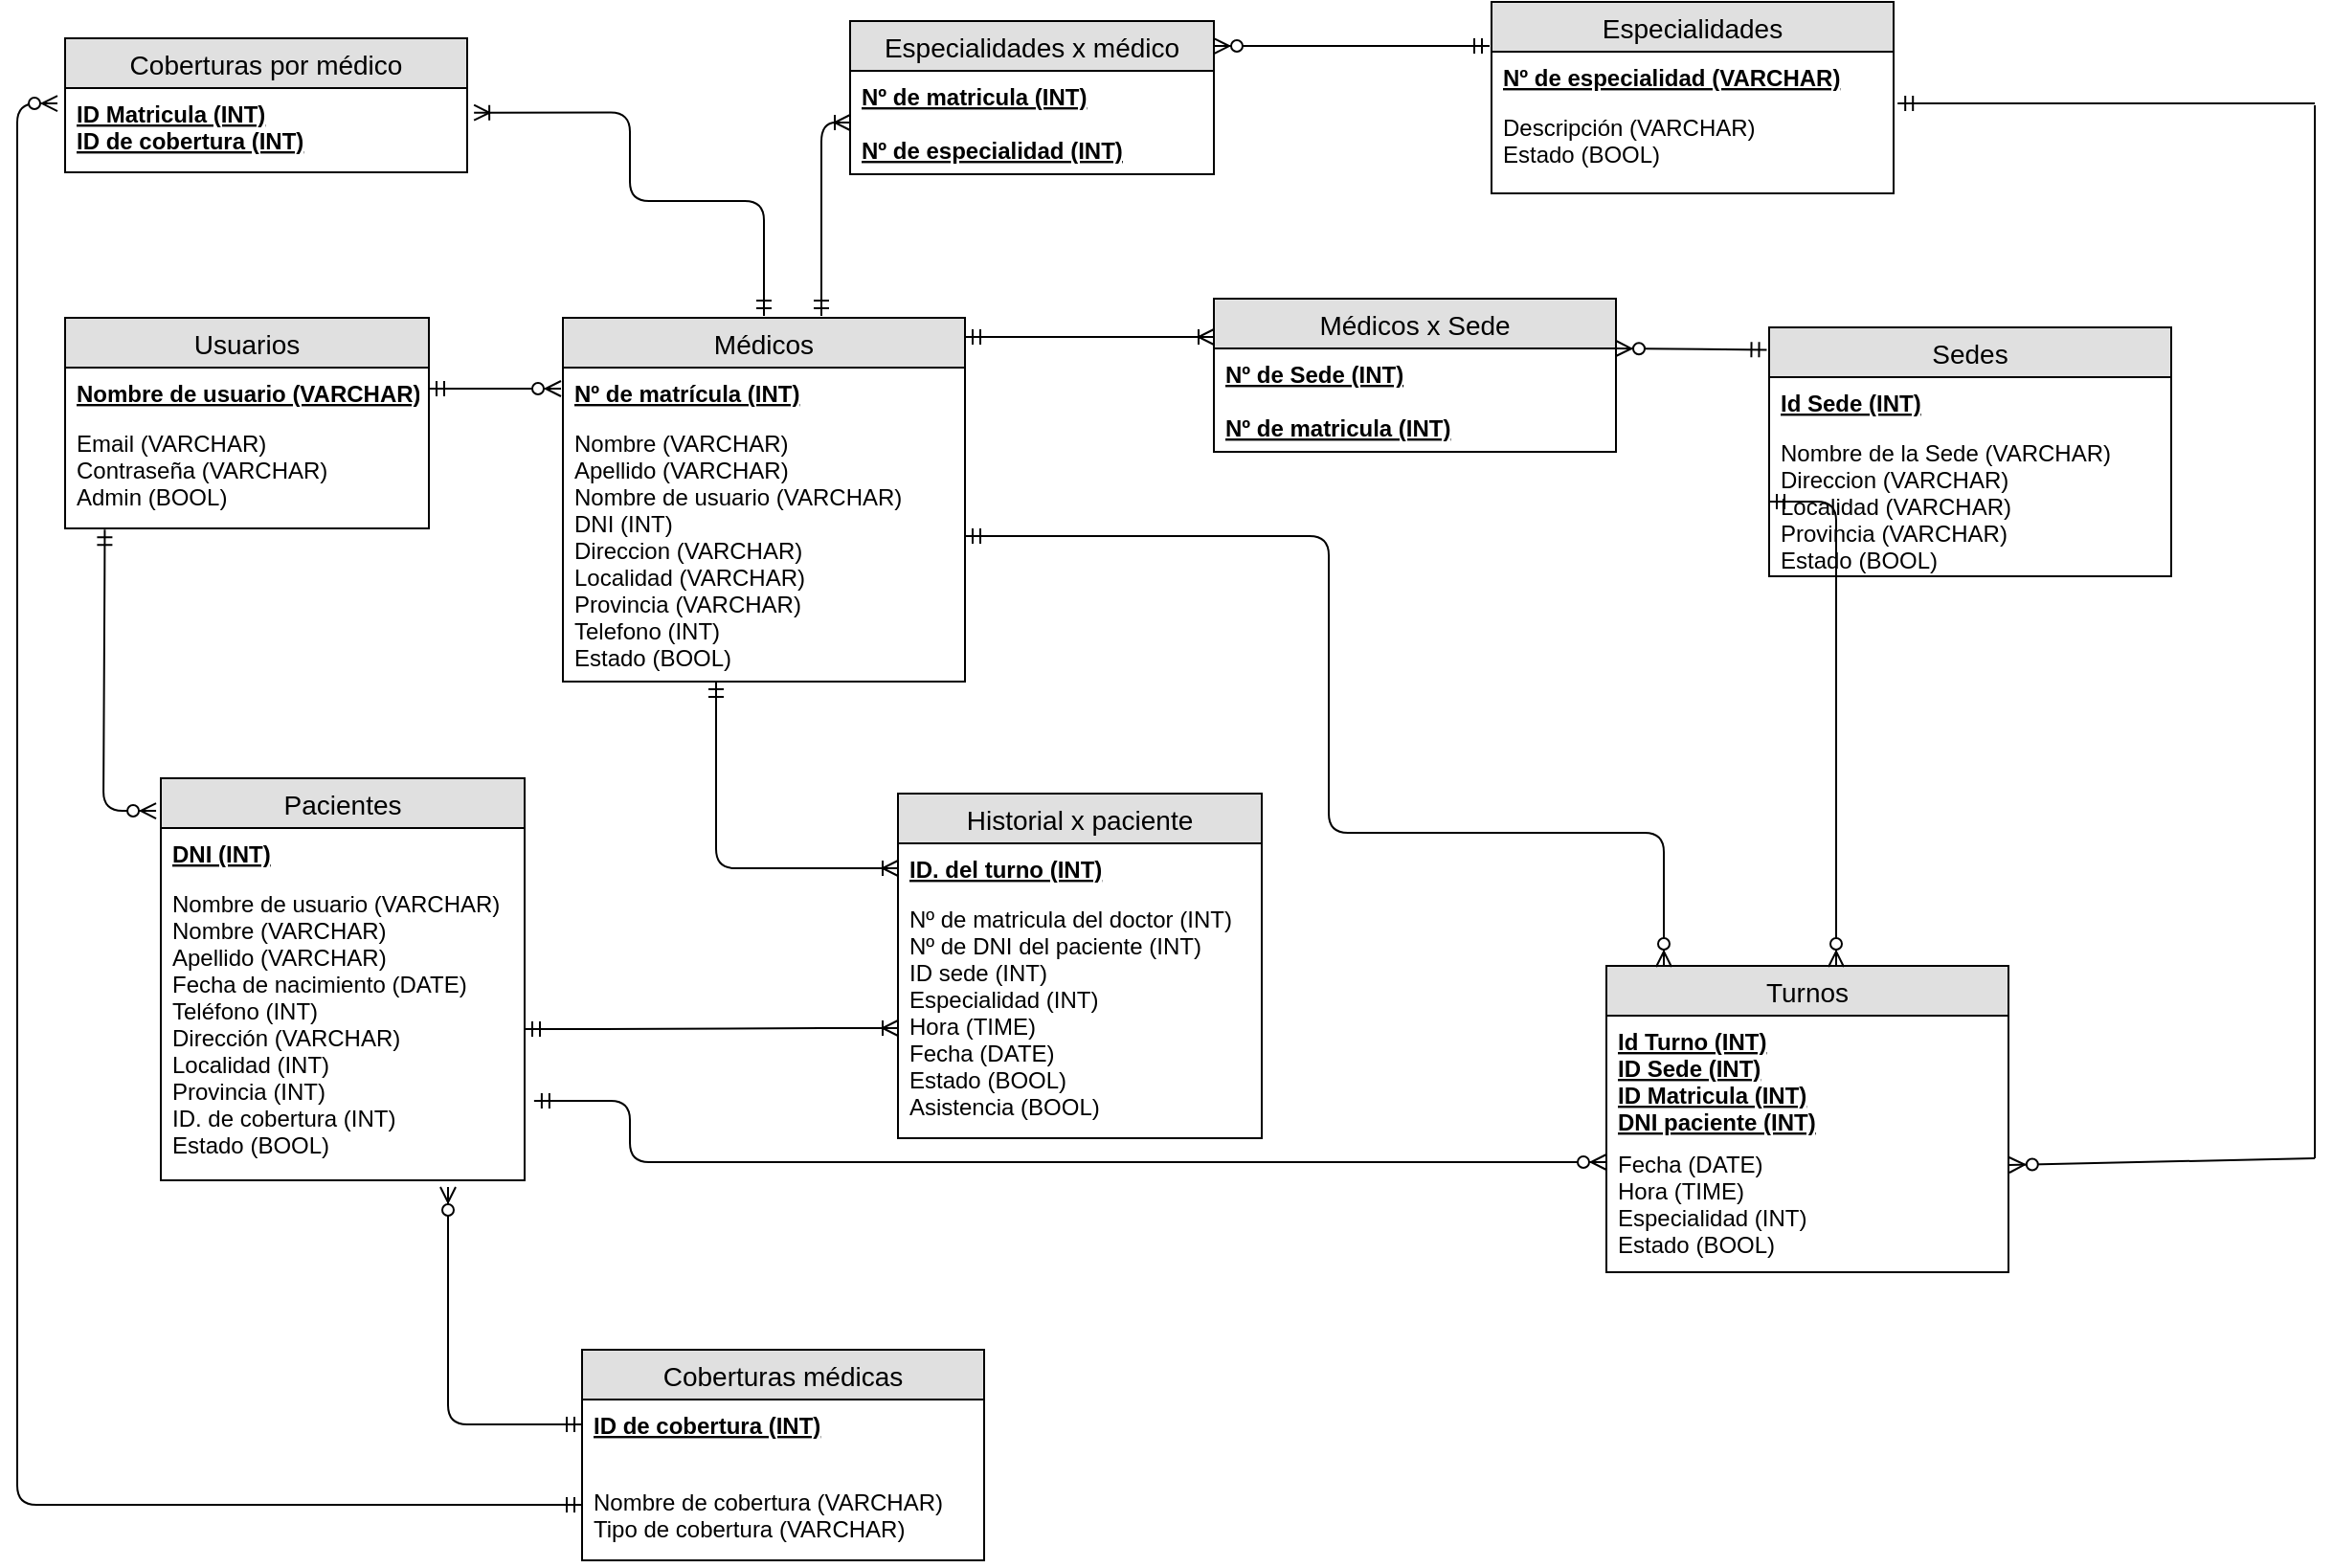 <mxfile version="11.2.9" pages="1"><diagram id="e8ZjZGuya6DN2mqRjdLB" name="Page-1"><mxGraphModel dx="854" dy="419" grid="1" gridSize="10" guides="1" tooltips="1" connect="1" arrows="1" fold="1" page="1" pageScale="1" pageWidth="827" pageHeight="1169" math="0" shadow="0"><root><mxCell id="0"/><mxCell id="1" parent="0"/><mxCell id="jnF7tIsNLtL98en7O-Yh-21" value="Especialidades x médico" style="swimlane;fontStyle=0;childLayout=stackLayout;horizontal=1;startSize=26;fillColor=#e0e0e0;horizontalStack=0;resizeParent=1;resizeParentMax=0;resizeLast=0;collapsible=1;marginBottom=0;swimlaneFillColor=#ffffff;align=center;fontSize=14;" vertex="1" parent="1"><mxGeometry x="685" y="156" width="190" height="80" as="geometry"/></mxCell><mxCell id="jnF7tIsNLtL98en7O-Yh-22" value="Nº de matricula (INT)&#10;&#10;Nº de especialidad (INT)" style="text;strokeColor=none;fillColor=none;spacingLeft=4;spacingRight=4;overflow=hidden;rotatable=0;points=[[0,0.5],[1,0.5]];portConstraint=eastwest;fontSize=12;fontStyle=5" vertex="1" parent="jnF7tIsNLtL98en7O-Yh-21"><mxGeometry y="26" width="190" height="54" as="geometry"/></mxCell><mxCell id="jnF7tIsNLtL98en7O-Yh-26" value="Especialidades" style="swimlane;fontStyle=0;childLayout=stackLayout;horizontal=1;startSize=26;fillColor=#e0e0e0;horizontalStack=0;resizeParent=1;resizeParentMax=0;resizeLast=0;collapsible=1;marginBottom=0;swimlaneFillColor=#ffffff;align=center;fontSize=14;" vertex="1" parent="1"><mxGeometry x="1020" y="146" width="210" height="100" as="geometry"/></mxCell><mxCell id="jnF7tIsNLtL98en7O-Yh-27" value="Nº de especialidad (VARCHAR)" style="text;strokeColor=none;fillColor=none;spacingLeft=4;spacingRight=4;overflow=hidden;rotatable=0;points=[[0,0.5],[1,0.5]];portConstraint=eastwest;fontSize=12;fontStyle=5" vertex="1" parent="jnF7tIsNLtL98en7O-Yh-26"><mxGeometry y="26" width="210" height="26" as="geometry"/></mxCell><mxCell id="jnF7tIsNLtL98en7O-Yh-28" value="Descripción (VARCHAR)&#10;Estado (BOOL)" style="text;strokeColor=none;fillColor=none;spacingLeft=4;spacingRight=4;overflow=hidden;rotatable=0;points=[[0,0.5],[1,0.5]];portConstraint=eastwest;fontSize=12;fontStyle=0" vertex="1" parent="jnF7tIsNLtL98en7O-Yh-26"><mxGeometry y="52" width="210" height="48" as="geometry"/></mxCell><mxCell id="jnF7tIsNLtL98en7O-Yh-43" value="Coberturas por médico" style="swimlane;fontStyle=0;childLayout=stackLayout;horizontal=1;startSize=26;fillColor=#e0e0e0;horizontalStack=0;resizeParent=1;resizeParentMax=0;resizeLast=0;collapsible=1;marginBottom=0;swimlaneFillColor=#ffffff;align=center;fontSize=14;" vertex="1" parent="1"><mxGeometry x="275" y="165" width="210" height="70" as="geometry"/></mxCell><mxCell id="jnF7tIsNLtL98en7O-Yh-44" value="ID Matricula (INT)&#10;ID de cobertura (INT)" style="text;strokeColor=none;fillColor=none;spacingLeft=4;spacingRight=4;overflow=hidden;rotatable=0;points=[[0,0.5],[1,0.5]];portConstraint=eastwest;fontSize=12;fontStyle=5" vertex="1" parent="jnF7tIsNLtL98en7O-Yh-43"><mxGeometry y="26" width="210" height="44" as="geometry"/></mxCell><mxCell id="jnF7tIsNLtL98en7O-Yh-55" value="" style="group" vertex="1" connectable="0" parent="1"><mxGeometry x="275" y="301" width="1100" height="659" as="geometry"/></mxCell><mxCell id="jnF7tIsNLtL98en7O-Yh-54" value="" style="group" vertex="1" connectable="0" parent="jnF7tIsNLtL98en7O-Yh-55"><mxGeometry width="1100" height="659" as="geometry"/></mxCell><mxCell id="jnF7tIsNLtL98en7O-Yh-2" value="Usuarios" style="swimlane;fontStyle=0;childLayout=stackLayout;horizontal=1;startSize=26;fillColor=#e0e0e0;horizontalStack=0;resizeParent=1;resizeParentMax=0;resizeLast=0;collapsible=1;marginBottom=0;swimlaneFillColor=#ffffff;align=center;fontSize=14;" vertex="1" parent="jnF7tIsNLtL98en7O-Yh-54"><mxGeometry y="10" width="190" height="110" as="geometry"/></mxCell><mxCell id="jnF7tIsNLtL98en7O-Yh-3" value="Nombre de usuario (VARCHAR)" style="text;strokeColor=none;fillColor=none;spacingLeft=4;spacingRight=4;overflow=hidden;rotatable=0;points=[[0,0.5],[1,0.5]];portConstraint=eastwest;fontSize=12;fontStyle=5" vertex="1" parent="jnF7tIsNLtL98en7O-Yh-2"><mxGeometry y="26" width="190" height="26" as="geometry"/></mxCell><mxCell id="jnF7tIsNLtL98en7O-Yh-4" value="Email (VARCHAR)&#10;Contraseña (VARCHAR)&#10;Admin (BOOL)" style="text;strokeColor=none;fillColor=none;spacingLeft=4;spacingRight=4;overflow=hidden;rotatable=0;points=[[0,0.5],[1,0.5]];portConstraint=eastwest;fontSize=12;" vertex="1" parent="jnF7tIsNLtL98en7O-Yh-2"><mxGeometry y="52" width="190" height="58" as="geometry"/></mxCell><mxCell id="jnF7tIsNLtL98en7O-Yh-6" value="Pacientes" style="swimlane;fontStyle=0;childLayout=stackLayout;horizontal=1;startSize=26;fillColor=#e0e0e0;horizontalStack=0;resizeParent=1;resizeParentMax=0;resizeLast=0;collapsible=1;marginBottom=0;swimlaneFillColor=#ffffff;align=center;fontSize=14;" vertex="1" parent="jnF7tIsNLtL98en7O-Yh-54"><mxGeometry x="50" y="250.5" width="190" height="210" as="geometry"/></mxCell><mxCell id="jnF7tIsNLtL98en7O-Yh-7" value="DNI (INT)" style="text;strokeColor=none;fillColor=none;spacingLeft=4;spacingRight=4;overflow=hidden;rotatable=0;points=[[0,0.5],[1,0.5]];portConstraint=eastwest;fontSize=12;fontStyle=5" vertex="1" parent="jnF7tIsNLtL98en7O-Yh-6"><mxGeometry y="26" width="190" height="26" as="geometry"/></mxCell><mxCell id="jnF7tIsNLtL98en7O-Yh-8" value="Nombre de usuario (VARCHAR)&#10;Nombre (VARCHAR)&#10;Apellido (VARCHAR)&#10;Fecha de nacimiento (DATE)&#10;Teléfono (INT)&#10;Dirección (VARCHAR)&#10;Localidad (INT)&#10;Provincia (INT)&#10;ID. de cobertura (INT)&#10;Estado (BOOL)" style="text;strokeColor=none;fillColor=none;spacingLeft=4;spacingRight=4;overflow=hidden;rotatable=0;points=[[0,0.5],[1,0.5]];portConstraint=eastwest;fontSize=12;" vertex="1" parent="jnF7tIsNLtL98en7O-Yh-6"><mxGeometry y="52" width="190" height="158" as="geometry"/></mxCell><mxCell id="jnF7tIsNLtL98en7O-Yh-9" value="Historial x paciente" style="swimlane;fontStyle=0;childLayout=stackLayout;horizontal=1;startSize=26;fillColor=#e0e0e0;horizontalStack=0;resizeParent=1;resizeParentMax=0;resizeLast=0;collapsible=1;marginBottom=0;swimlaneFillColor=#ffffff;align=center;fontSize=14;" vertex="1" parent="jnF7tIsNLtL98en7O-Yh-54"><mxGeometry x="435" y="258.5" width="190" height="180" as="geometry"/></mxCell><mxCell id="jnF7tIsNLtL98en7O-Yh-10" value="ID. del turno (INT)" style="text;strokeColor=none;fillColor=none;spacingLeft=4;spacingRight=4;overflow=hidden;rotatable=0;points=[[0,0.5],[1,0.5]];portConstraint=eastwest;fontSize=12;fontStyle=5" vertex="1" parent="jnF7tIsNLtL98en7O-Yh-9"><mxGeometry y="26" width="190" height="26" as="geometry"/></mxCell><mxCell id="jnF7tIsNLtL98en7O-Yh-11" value="Nº de matricula del doctor (INT)&#10;Nº de DNI del paciente (INT)&#10;ID sede (INT)&#10;Especialidad (INT)&#10;Hora (TIME)&#10;Fecha (DATE)&#10;Estado (BOOL)&#10;Asistencia (BOOL)" style="text;strokeColor=none;fillColor=none;spacingLeft=4;spacingRight=4;overflow=hidden;rotatable=0;points=[[0,0.5],[1,0.5]];portConstraint=eastwest;fontSize=12;" vertex="1" parent="jnF7tIsNLtL98en7O-Yh-9"><mxGeometry y="52" width="190" height="128" as="geometry"/></mxCell><mxCell id="jnF7tIsNLtL98en7O-Yh-12" value="Coberturas médicas" style="swimlane;fontStyle=0;childLayout=stackLayout;horizontal=1;startSize=26;fillColor=#e0e0e0;horizontalStack=0;resizeParent=1;resizeParentMax=0;resizeLast=0;collapsible=1;marginBottom=0;swimlaneFillColor=#ffffff;align=center;fontSize=14;" vertex="1" parent="jnF7tIsNLtL98en7O-Yh-54"><mxGeometry x="270" y="549" width="210" height="110" as="geometry"/></mxCell><mxCell id="jnF7tIsNLtL98en7O-Yh-13" value="ID de cobertura (INT)" style="text;strokeColor=none;fillColor=none;spacingLeft=4;spacingRight=4;overflow=hidden;rotatable=0;points=[[0,0.5],[1,0.5]];portConstraint=eastwest;fontSize=12;fontStyle=5" vertex="1" parent="jnF7tIsNLtL98en7O-Yh-12"><mxGeometry y="26" width="210" height="26" as="geometry"/></mxCell><mxCell id="jnF7tIsNLtL98en7O-Yh-14" value="&#10;Nombre de cobertura (VARCHAR)&#10;Tipo de cobertura (VARCHAR)" style="text;strokeColor=none;fillColor=none;spacingLeft=4;spacingRight=4;overflow=hidden;rotatable=0;points=[[0,0.5],[1,0.5]];portConstraint=eastwest;fontSize=12;fontStyle=0" vertex="1" parent="jnF7tIsNLtL98en7O-Yh-12"><mxGeometry y="52" width="210" height="58" as="geometry"/></mxCell><mxCell id="jnF7tIsNLtL98en7O-Yh-15" value="Sedes" style="swimlane;fontStyle=0;childLayout=stackLayout;horizontal=1;startSize=26;fillColor=#e0e0e0;horizontalStack=0;resizeParent=1;resizeParentMax=0;resizeLast=0;collapsible=1;marginBottom=0;swimlaneFillColor=#ffffff;align=center;fontSize=14;" vertex="1" parent="jnF7tIsNLtL98en7O-Yh-54"><mxGeometry x="890" y="15" width="210" height="130" as="geometry"/></mxCell><mxCell id="jnF7tIsNLtL98en7O-Yh-16" value="Id Sede (INT)&#10;" style="text;strokeColor=none;fillColor=none;spacingLeft=4;spacingRight=4;overflow=hidden;rotatable=0;points=[[0,0.5],[1,0.5]];portConstraint=eastwest;fontSize=12;fontStyle=5" vertex="1" parent="jnF7tIsNLtL98en7O-Yh-15"><mxGeometry y="26" width="210" height="26" as="geometry"/></mxCell><mxCell id="jnF7tIsNLtL98en7O-Yh-17" value="Nombre de la Sede (VARCHAR)&#10;Direccion (VARCHAR)&#10;Localidad (VARCHAR)&#10;Provincia (VARCHAR)&#10;Estado (BOOL)" style="text;strokeColor=none;fillColor=none;spacingLeft=4;spacingRight=4;overflow=hidden;rotatable=0;points=[[0,0.5],[1,0.5]];portConstraint=eastwest;fontSize=12;fontStyle=0" vertex="1" parent="jnF7tIsNLtL98en7O-Yh-15"><mxGeometry y="52" width="210" height="78" as="geometry"/></mxCell><mxCell id="jnF7tIsNLtL98en7O-Yh-18" value="Médicos" style="swimlane;fontStyle=0;childLayout=stackLayout;horizontal=1;startSize=26;fillColor=#e0e0e0;horizontalStack=0;resizeParent=1;resizeParentMax=0;resizeLast=0;collapsible=1;marginBottom=0;swimlaneFillColor=#ffffff;align=center;fontSize=14;" vertex="1" parent="jnF7tIsNLtL98en7O-Yh-54"><mxGeometry x="260" y="10" width="210" height="190" as="geometry"/></mxCell><mxCell id="jnF7tIsNLtL98en7O-Yh-19" value="Nº de matrícula (INT)" style="text;strokeColor=none;fillColor=none;spacingLeft=4;spacingRight=4;overflow=hidden;rotatable=0;points=[[0,0.5],[1,0.5]];portConstraint=eastwest;fontSize=12;fontStyle=5" vertex="1" parent="jnF7tIsNLtL98en7O-Yh-18"><mxGeometry y="26" width="210" height="26" as="geometry"/></mxCell><mxCell id="jnF7tIsNLtL98en7O-Yh-20" value="Nombre (VARCHAR)&#10;Apellido (VARCHAR)&#10;Nombre de usuario (VARCHAR)&#10;DNI (INT)&#10;Direccion (VARCHAR)&#10;Localidad (VARCHAR)&#10;Provincia (VARCHAR)&#10;Telefono (INT)&#10;Estado (BOOL)" style="text;strokeColor=none;fillColor=none;spacingLeft=4;spacingRight=4;overflow=hidden;rotatable=0;points=[[0,0.5],[1,0.5]];portConstraint=eastwest;fontSize=12;fontStyle=0" vertex="1" parent="jnF7tIsNLtL98en7O-Yh-18"><mxGeometry y="52" width="210" height="138" as="geometry"/></mxCell><mxCell id="jnF7tIsNLtL98en7O-Yh-29" value="Médicos x Sede" style="swimlane;fontStyle=0;childLayout=stackLayout;horizontal=1;startSize=26;fillColor=#e0e0e0;horizontalStack=0;resizeParent=1;resizeParentMax=0;resizeLast=0;collapsible=1;marginBottom=0;swimlaneFillColor=#ffffff;align=center;fontSize=14;" vertex="1" parent="jnF7tIsNLtL98en7O-Yh-54"><mxGeometry x="600" width="210" height="80" as="geometry"/></mxCell><mxCell id="jnF7tIsNLtL98en7O-Yh-30" value="Nº de Sede (INT)&#10;&#10;Nº de matricula (INT)" style="text;strokeColor=none;fillColor=none;spacingLeft=4;spacingRight=4;overflow=hidden;rotatable=0;points=[[0,0.5],[1,0.5]];portConstraint=eastwest;fontSize=12;fontStyle=5" vertex="1" parent="jnF7tIsNLtL98en7O-Yh-29"><mxGeometry y="26" width="210" height="54" as="geometry"/></mxCell><mxCell id="jnF7tIsNLtL98en7O-Yh-32" value="Turnos" style="swimlane;fontStyle=0;childLayout=stackLayout;horizontal=1;startSize=26;fillColor=#e0e0e0;horizontalStack=0;resizeParent=1;resizeParentMax=0;resizeLast=0;collapsible=1;marginBottom=0;swimlaneFillColor=#ffffff;align=center;fontSize=14;" vertex="1" parent="jnF7tIsNLtL98en7O-Yh-54"><mxGeometry x="805" y="348.5" width="210" height="160" as="geometry"/></mxCell><mxCell id="jnF7tIsNLtL98en7O-Yh-33" value="Id Turno (INT)&#10;ID Sede (INT)&#10;ID Matricula (INT)&#10;DNI paciente (INT)" style="text;strokeColor=none;fillColor=none;spacingLeft=4;spacingRight=4;overflow=hidden;rotatable=0;points=[[0,0.5],[1,0.5]];portConstraint=eastwest;fontSize=12;fontStyle=5" vertex="1" parent="jnF7tIsNLtL98en7O-Yh-32"><mxGeometry y="26" width="210" height="64" as="geometry"/></mxCell><mxCell id="jnF7tIsNLtL98en7O-Yh-34" value="Fecha (DATE)&#10;Hora (TIME)&#10;Especialidad (INT)&#10;Estado (BOOL)" style="text;strokeColor=none;fillColor=none;spacingLeft=4;spacingRight=4;overflow=hidden;rotatable=0;points=[[0,0.5],[1,0.5]];portConstraint=eastwest;fontSize=12;fontStyle=0" vertex="1" parent="jnF7tIsNLtL98en7O-Yh-32"><mxGeometry y="90" width="210" height="70" as="geometry"/></mxCell><mxCell id="jnF7tIsNLtL98en7O-Yh-35" value="" style="fontSize=12;html=1;endArrow=ERzeroToMany;startArrow=ERmandOne;" edge="1" parent="jnF7tIsNLtL98en7O-Yh-54"><mxGeometry width="100" height="100" relative="1" as="geometry"><mxPoint x="190" y="47" as="sourcePoint"/><mxPoint x="259" y="47" as="targetPoint"/></mxGeometry></mxCell><mxCell id="jnF7tIsNLtL98en7O-Yh-36" value="" style="fontSize=12;html=1;endArrow=ERzeroToMany;startArrow=ERmandOne;edgeStyle=orthogonalEdgeStyle;exitX=0.109;exitY=1.011;exitDx=0;exitDy=0;exitPerimeter=0;entryX=-0.013;entryY=0.081;entryDx=0;entryDy=0;entryPerimeter=0;" edge="1" parent="jnF7tIsNLtL98en7O-Yh-54" source="jnF7tIsNLtL98en7O-Yh-4" target="jnF7tIsNLtL98en7O-Yh-6"><mxGeometry width="100" height="100" relative="1" as="geometry"><mxPoint x="40" y="124" as="sourcePoint"/><mxPoint x="300" y="262" as="targetPoint"/><Array as="points"><mxPoint x="21" y="134"/><mxPoint x="20" y="267"/></Array></mxGeometry></mxCell><mxCell id="jnF7tIsNLtL98en7O-Yh-37" value="" style="edgeStyle=entityRelationEdgeStyle;fontSize=12;html=1;endArrow=ERoneToMany;startArrow=ERmandOne;exitX=1;exitY=0.5;exitDx=0;exitDy=0;" edge="1" parent="jnF7tIsNLtL98en7O-Yh-54" source="jnF7tIsNLtL98en7O-Yh-8"><mxGeometry width="100" height="100" relative="1" as="geometry"><mxPoint x="590" y="324.5" as="sourcePoint"/><mxPoint x="435" y="381" as="targetPoint"/></mxGeometry></mxCell><mxCell id="jnF7tIsNLtL98en7O-Yh-38" value="" style="fontSize=12;html=1;endArrow=ERoneToMany;startArrow=ERmandOne;entryX=0;entryY=0.5;entryDx=0;entryDy=0;edgeStyle=orthogonalEdgeStyle;" edge="1" parent="jnF7tIsNLtL98en7O-Yh-54" source="jnF7tIsNLtL98en7O-Yh-20" target="jnF7tIsNLtL98en7O-Yh-10"><mxGeometry width="100" height="100" relative="1" as="geometry"><mxPoint x="390" y="204" as="sourcePoint"/><mxPoint x="730.929" y="126" as="targetPoint"/><Array as="points"><mxPoint x="340" y="298"/></Array></mxGeometry></mxCell><mxCell id="jnF7tIsNLtL98en7O-Yh-40" value="" style="fontSize=12;html=1;endArrow=ERzeroToMany;startArrow=ERmandOne;exitX=0;exitY=0.5;exitDx=0;exitDy=0;edgeStyle=elbowEdgeStyle;entryX=0.789;entryY=1.022;entryDx=0;entryDy=0;entryPerimeter=0;" edge="1" parent="jnF7tIsNLtL98en7O-Yh-54" source="jnF7tIsNLtL98en7O-Yh-13" target="jnF7tIsNLtL98en7O-Yh-8"><mxGeometry width="100" height="100" relative="1" as="geometry"><mxPoint x="475" y="364" as="sourcePoint"/><mxPoint x="200" y="484" as="targetPoint"/><Array as="points"><mxPoint x="200" y="514"/><mxPoint x="310" y="464"/></Array></mxGeometry></mxCell><mxCell id="jnF7tIsNLtL98en7O-Yh-41" value="" style="fontSize=12;html=1;endArrow=ERoneToMany;startArrow=ERmandOne;entryX=0;entryY=0.25;entryDx=0;entryDy=0;" edge="1" parent="jnF7tIsNLtL98en7O-Yh-54" target="jnF7tIsNLtL98en7O-Yh-29"><mxGeometry width="100" height="100" relative="1" as="geometry"><mxPoint x="470" y="20" as="sourcePoint"/><mxPoint x="549.794" y="135.735" as="targetPoint"/></mxGeometry></mxCell><mxCell id="jnF7tIsNLtL98en7O-Yh-42" value="" style="fontSize=12;html=1;endArrow=ERzeroToMany;startArrow=ERmandOne;exitX=-0.006;exitY=0.09;exitDx=0;exitDy=0;exitPerimeter=0;" edge="1" parent="jnF7tIsNLtL98en7O-Yh-54" source="jnF7tIsNLtL98en7O-Yh-15"><mxGeometry width="100" height="100" relative="1" as="geometry"><mxPoint x="883" y="26" as="sourcePoint"/><mxPoint x="810" y="26" as="targetPoint"/></mxGeometry></mxCell><mxCell id="jnF7tIsNLtL98en7O-Yh-46" value="" style="fontSize=12;html=1;endArrow=ERzeroToMany;startArrow=ERmandOne;exitX=0;exitY=0.5;exitDx=0;exitDy=0;edgeStyle=orthogonalEdgeStyle;" edge="1" parent="jnF7tIsNLtL98en7O-Yh-54" source="jnF7tIsNLtL98en7O-Yh-17"><mxGeometry width="100" height="100" relative="1" as="geometry"><mxPoint x="860" y="192" as="sourcePoint"/><mxPoint x="925" y="349" as="targetPoint"/><Array as="points"><mxPoint x="925" y="179"/><mxPoint x="925" y="179"/></Array></mxGeometry></mxCell><mxCell id="jnF7tIsNLtL98en7O-Yh-47" value="" style="fontSize=12;html=1;endArrow=ERzeroToMany;startArrow=ERmandOne;exitX=1;exitY=0.449;exitDx=0;exitDy=0;exitPerimeter=0;edgeStyle=orthogonalEdgeStyle;" edge="1" parent="jnF7tIsNLtL98en7O-Yh-54" source="jnF7tIsNLtL98en7O-Yh-20"><mxGeometry width="100" height="100" relative="1" as="geometry"><mxPoint x="600.167" y="104.833" as="sourcePoint"/><mxPoint x="835" y="349" as="targetPoint"/><Array as="points"><mxPoint x="660" y="124"/><mxPoint x="660" y="279"/><mxPoint x="835" y="279"/></Array></mxGeometry></mxCell><mxCell id="jnF7tIsNLtL98en7O-Yh-68" value="" style="fontSize=12;html=1;endArrow=ERzeroToMany;startArrow=ERmandOne;edgeStyle=elbowEdgeStyle;exitX=1.026;exitY=0.737;exitDx=0;exitDy=0;exitPerimeter=0;" edge="1" parent="jnF7tIsNLtL98en7O-Yh-54" source="jnF7tIsNLtL98en7O-Yh-8"><mxGeometry width="100" height="100" relative="1" as="geometry"><mxPoint x="245" y="419" as="sourcePoint"/><mxPoint x="805" y="451" as="targetPoint"/><Array as="points"><mxPoint x="295" y="439"/><mxPoint x="510" y="451"/></Array></mxGeometry></mxCell><mxCell id="jnF7tIsNLtL98en7O-Yh-57" value="" style="fontSize=12;html=1;endArrow=ERzeroToMany;startArrow=ERmandOne;exitX=0;exitY=0.5;exitDx=0;exitDy=0;edgeStyle=elbowEdgeStyle;entryX=-0.019;entryY=0.182;entryDx=0;entryDy=0;entryPerimeter=0;" edge="1" parent="1" source="jnF7tIsNLtL98en7O-Yh-14" target="jnF7tIsNLtL98en7O-Yh-44"><mxGeometry width="100" height="100" relative="1" as="geometry"><mxPoint x="500.088" y="930.853" as="sourcePoint"/><mxPoint x="250" y="310" as="targetPoint"/><Array as="points"><mxPoint x="250" y="720"/><mxPoint x="429.5" y="856.5"/><mxPoint x="539.5" y="806.5"/></Array></mxGeometry></mxCell><mxCell id="jnF7tIsNLtL98en7O-Yh-60" value="" style="fontSize=12;html=1;endArrow=ERoneToMany;startArrow=ERmandOne;entryX=1.017;entryY=0.292;entryDx=0;entryDy=0;entryPerimeter=0;edgeStyle=orthogonalEdgeStyle;" edge="1" parent="1" target="jnF7tIsNLtL98en7O-Yh-44"><mxGeometry width="100" height="100" relative="1" as="geometry"><mxPoint x="640" y="310" as="sourcePoint"/><mxPoint x="730" y="260.0" as="targetPoint"/><Array as="points"><mxPoint x="640" y="250"/><mxPoint x="570" y="250"/><mxPoint x="570" y="204"/></Array></mxGeometry></mxCell><mxCell id="jnF7tIsNLtL98en7O-Yh-61" value="" style="fontSize=12;html=1;endArrow=ERoneToMany;startArrow=ERmandOne;entryX=0;entryY=0.5;entryDx=0;entryDy=0;edgeStyle=orthogonalEdgeStyle;" edge="1" parent="1" target="jnF7tIsNLtL98en7O-Yh-22"><mxGeometry width="100" height="100" relative="1" as="geometry"><mxPoint x="670" y="310" as="sourcePoint"/><mxPoint x="498.571" y="213.857" as="targetPoint"/><Array as="points"><mxPoint x="670" y="209"/></Array></mxGeometry></mxCell><mxCell id="jnF7tIsNLtL98en7O-Yh-63" value="" style="fontSize=12;html=1;endArrow=ERzeroToMany;startArrow=ERmandOne;entryX=1;entryY=0.163;entryDx=0;entryDy=0;entryPerimeter=0;" edge="1" parent="1" target="jnF7tIsNLtL98en7O-Yh-21"><mxGeometry width="100" height="100" relative="1" as="geometry"><mxPoint x="1019" y="169" as="sourcePoint"/><mxPoint x="959" y="181.5" as="targetPoint"/></mxGeometry></mxCell><mxCell id="jnF7tIsNLtL98en7O-Yh-70" value="" style="endArrow=none;html=1;" edge="1" parent="1"><mxGeometry width="50" height="50" relative="1" as="geometry"><mxPoint x="1450" y="750" as="sourcePoint"/><mxPoint x="1450" y="200" as="targetPoint"/></mxGeometry></mxCell><mxCell id="jnF7tIsNLtL98en7O-Yh-71" value="" style="fontSize=12;html=1;endArrow=ERzeroToMany;endFill=1;entryX=1.002;entryY=0.2;entryDx=0;entryDy=0;entryPerimeter=0;" edge="1" parent="1" target="jnF7tIsNLtL98en7O-Yh-34"><mxGeometry width="100" height="100" relative="1" as="geometry"><mxPoint x="1450" y="750" as="sourcePoint"/><mxPoint x="1300" y="760" as="targetPoint"/></mxGeometry></mxCell><mxCell id="jnF7tIsNLtL98en7O-Yh-72" value="" style="fontSize=12;html=1;endArrow=ERmandOne;entryX=1.01;entryY=0.021;entryDx=0;entryDy=0;entryPerimeter=0;" edge="1" parent="1" target="jnF7tIsNLtL98en7O-Yh-28"><mxGeometry width="100" height="100" relative="1" as="geometry"><mxPoint x="1450" y="199" as="sourcePoint"/><mxPoint x="1270" y="190" as="targetPoint"/></mxGeometry></mxCell></root></mxGraphModel></diagram></mxfile>